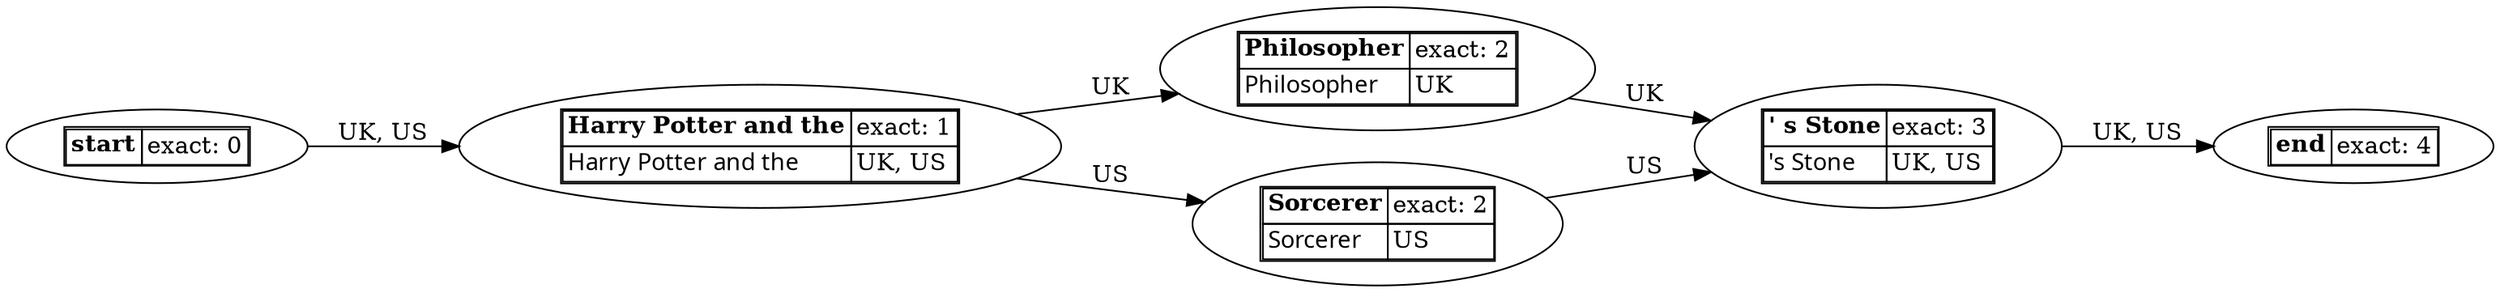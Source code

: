 digraph {
	graph [rankdir=LR]
	1 [label=<<TABLE CELLSPACING="0"><TR><TD ALIGN='LEFT'><B>start</B></TD><TD ALIGN='LEFT'>exact: 0</TD></TR></TABLE>>]
	2 [label=<<TABLE CELLSPACING="0"><TR><TD ALIGN='LEFT'><B>end</B></TD><TD ALIGN='LEFT'>exact: 4</TD></TR></TABLE>>]
	3 [label=<<TABLE CELLSPACING="0"><TR><TD ALIGN='LEFT'><B>Harry Potter and the</B></TD><TD ALIGN='LEFT'>exact: 1</TD></TR><TR><TD ALIGN='LEFT'><FONT FACE='Bukyvede'>Harry Potter and the </FONT></TD><TD ALIGN='LEFT'>UK, US</TD></TR></TABLE>>]
	4 [label=<<TABLE CELLSPACING="0"><TR><TD ALIGN='LEFT'><B>Philosopher</B></TD><TD ALIGN='LEFT'>exact: 2</TD></TR><TR><TD ALIGN='LEFT'><FONT FACE='Bukyvede'>Philosopher</FONT></TD><TD ALIGN='LEFT'>UK</TD></TR></TABLE>>]
	5 [label=<<TABLE CELLSPACING="0"><TR><TD ALIGN='LEFT'><B>' s Stone</B></TD><TD ALIGN='LEFT'>exact: 3</TD></TR><TR><TD ALIGN='LEFT'><FONT FACE='Bukyvede'>'s Stone</FONT></TD><TD ALIGN='LEFT'>UK, US</TD></TR></TABLE>>]
	6 [label=<<TABLE CELLSPACING="0"><TR><TD ALIGN='LEFT'><B>Sorcerer</B></TD><TD ALIGN='LEFT'>exact: 2</TD></TR><TR><TD ALIGN='LEFT'><FONT FACE='Bukyvede'>Sorcerer</FONT></TD><TD ALIGN='LEFT'>US</TD></TR></TABLE>>]
	1 -> 3 [label="UK, US"]
	3 -> 4 [label=UK]
	3 -> 6 [label=US]
	4 -> 5 [label=UK]
	5 -> 2 [label="UK, US"]
	6 -> 5 [label=US]
	{
		graph [rank=same]
		1
	}
	{
		graph [rank=same]
		3
	}
	{
		graph [rank=same]
		6
		4
	}
	{
		graph [rank=same]
		5
	}
	{
		graph [rank=same]
		2
	}
}
